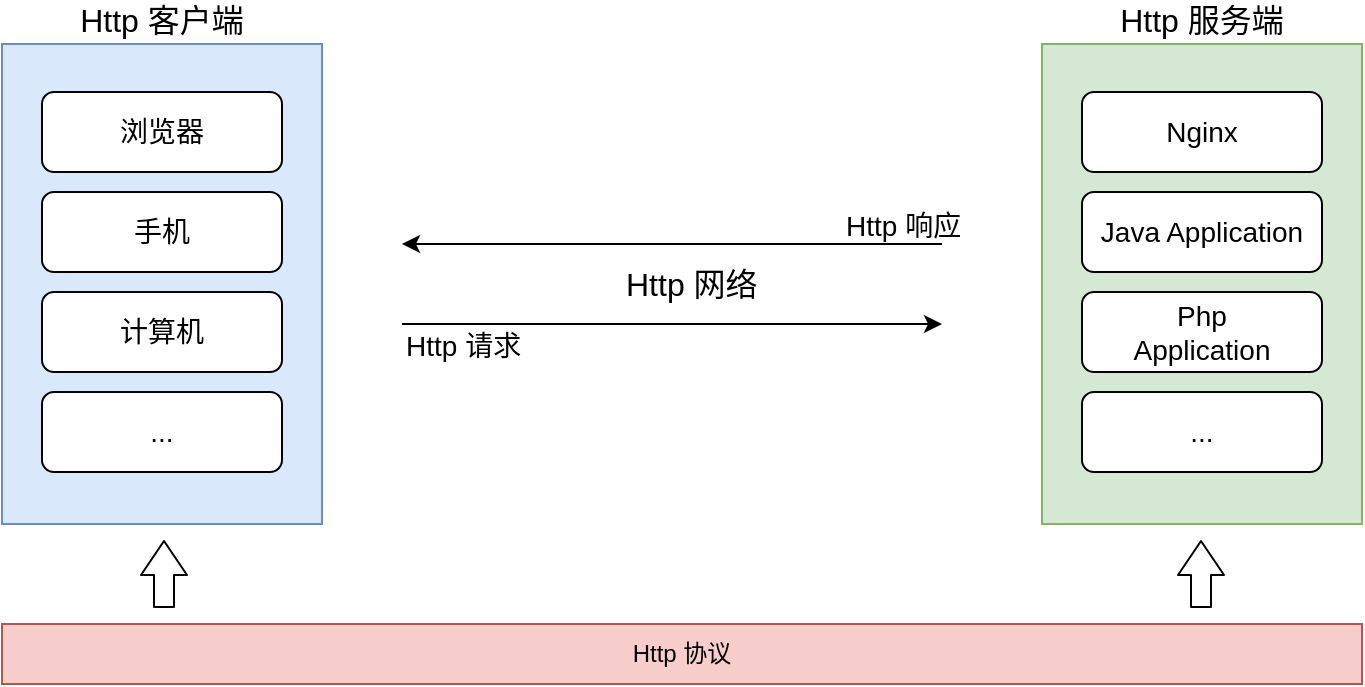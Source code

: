 <mxfile version="10.5.2" type="github"><diagram id="xFVonZ8_zCbn0Jq0O_Du" name="1"><mxGraphModel dx="1158" dy="775" grid="1" gridSize="10" guides="1" tooltips="1" connect="1" arrows="1" fold="1" page="1" pageScale="1" pageWidth="827" pageHeight="1169" math="0" shadow="0"><root><mxCell id="0"/><mxCell id="1" parent="0"/><mxCell id="zcrrq2mC1UBAn5U9GPCg-2" value="Http 协议" style="rounded=0;whiteSpace=wrap;html=1;fillColor=#f8cecc;strokeColor=#b85450;" vertex="1" parent="1"><mxGeometry x="80" y="410" width="680" height="30" as="geometry"/></mxCell><mxCell id="zcrrq2mC1UBAn5U9GPCg-3" value="Http 客户端" style="rounded=0;whiteSpace=wrap;html=1;fillColor=#dae8fc;strokeColor=#6c8ebf;labelPosition=center;verticalLabelPosition=top;align=center;verticalAlign=bottom;fontSize=16;" vertex="1" parent="1"><mxGeometry x="80" y="120" width="160" height="240" as="geometry"/></mxCell><mxCell id="zcrrq2mC1UBAn5U9GPCg-5" value="Http 服务端" style="rounded=0;whiteSpace=wrap;html=1;fillColor=#d5e8d4;strokeColor=#82b366;labelPosition=center;verticalLabelPosition=top;align=center;verticalAlign=bottom;fontSize=16;" vertex="1" parent="1"><mxGeometry x="600" y="120" width="160" height="240" as="geometry"/></mxCell><mxCell id="zcrrq2mC1UBAn5U9GPCg-6" value="" style="endArrow=classic;html=1;" edge="1" parent="1"><mxGeometry width="50" height="50" relative="1" as="geometry"><mxPoint x="280" y="260" as="sourcePoint"/><mxPoint x="550" y="260" as="targetPoint"/></mxGeometry></mxCell><mxCell id="zcrrq2mC1UBAn5U9GPCg-7" value="" style="endArrow=none;html=1;startArrow=classic;startFill=1;endFill=0;" edge="1" parent="1"><mxGeometry width="50" height="50" relative="1" as="geometry"><mxPoint x="280" y="220" as="sourcePoint"/><mxPoint x="550" y="220" as="targetPoint"/></mxGeometry></mxCell><mxCell id="zcrrq2mC1UBAn5U9GPCg-8" value="Http 网络" style="text;html=1;resizable=0;points=[];autosize=1;align=left;verticalAlign=top;spacingTop=-4;fontSize=16;comic=0;" vertex="1" parent="1"><mxGeometry x="390" y="228" width="60" height="20" as="geometry"/></mxCell><mxCell id="zcrrq2mC1UBAn5U9GPCg-9" value="" style="shape=flexArrow;endArrow=classic;html=1;endWidth=12;endSize=5.33;" edge="1" parent="1"><mxGeometry width="50" height="50" relative="1" as="geometry"><mxPoint x="161" y="402" as="sourcePoint"/><mxPoint x="161" y="368" as="targetPoint"/></mxGeometry></mxCell><mxCell id="zcrrq2mC1UBAn5U9GPCg-10" value="" style="shape=flexArrow;endArrow=classic;html=1;endWidth=12;endSize=5.33;" edge="1" parent="1"><mxGeometry width="50" height="50" relative="1" as="geometry"><mxPoint x="679.5" y="402" as="sourcePoint"/><mxPoint x="679.5" y="368" as="targetPoint"/></mxGeometry></mxCell><mxCell id="zcrrq2mC1UBAn5U9GPCg-11" value="Http 请求" style="text;html=1;resizable=0;points=[];autosize=1;align=left;verticalAlign=top;spacingTop=-4;fontSize=14;" vertex="1" parent="1"><mxGeometry x="280" y="260" width="60" height="20" as="geometry"/></mxCell><mxCell id="zcrrq2mC1UBAn5U9GPCg-12" value="Http 响应" style="text;html=1;resizable=0;points=[];autosize=1;align=left;verticalAlign=top;spacingTop=-4;fontSize=14;" vertex="1" parent="1"><mxGeometry x="500" y="200" width="60" height="20" as="geometry"/></mxCell><mxCell id="zcrrq2mC1UBAn5U9GPCg-13" value="浏览器" style="rounded=1;whiteSpace=wrap;html=1;comic=0;fontSize=14;" vertex="1" parent="1"><mxGeometry x="100" y="144" width="120" height="40" as="geometry"/></mxCell><mxCell id="zcrrq2mC1UBAn5U9GPCg-14" value="手机" style="rounded=1;whiteSpace=wrap;html=1;comic=0;fontSize=14;" vertex="1" parent="1"><mxGeometry x="100" y="194" width="120" height="40" as="geometry"/></mxCell><mxCell id="zcrrq2mC1UBAn5U9GPCg-15" value="计算机" style="rounded=1;whiteSpace=wrap;html=1;comic=0;fontSize=14;" vertex="1" parent="1"><mxGeometry x="100" y="244" width="120" height="40" as="geometry"/></mxCell><mxCell id="zcrrq2mC1UBAn5U9GPCg-16" value="..." style="rounded=1;whiteSpace=wrap;html=1;comic=0;fontSize=14;" vertex="1" parent="1"><mxGeometry x="100" y="294" width="120" height="40" as="geometry"/></mxCell><mxCell id="zcrrq2mC1UBAn5U9GPCg-17" value="Nginx" style="rounded=1;whiteSpace=wrap;html=1;comic=0;fontSize=14;" vertex="1" parent="1"><mxGeometry x="620" y="144" width="120" height="40" as="geometry"/></mxCell><mxCell id="zcrrq2mC1UBAn5U9GPCg-18" value="Java Application" style="rounded=1;whiteSpace=wrap;html=1;comic=0;fontSize=14;" vertex="1" parent="1"><mxGeometry x="620" y="194" width="120" height="40" as="geometry"/></mxCell><mxCell id="zcrrq2mC1UBAn5U9GPCg-19" value="Php&lt;br style=&quot;font-size: 14px;&quot;&gt;Application" style="rounded=1;whiteSpace=wrap;html=1;comic=0;fontSize=14;" vertex="1" parent="1"><mxGeometry x="620" y="244" width="120" height="40" as="geometry"/></mxCell><mxCell id="zcrrq2mC1UBAn5U9GPCg-20" value="..." style="rounded=1;whiteSpace=wrap;html=1;comic=0;fontSize=14;" vertex="1" parent="1"><mxGeometry x="620" y="294" width="120" height="40" as="geometry"/></mxCell></root></mxGraphModel></diagram></mxfile>